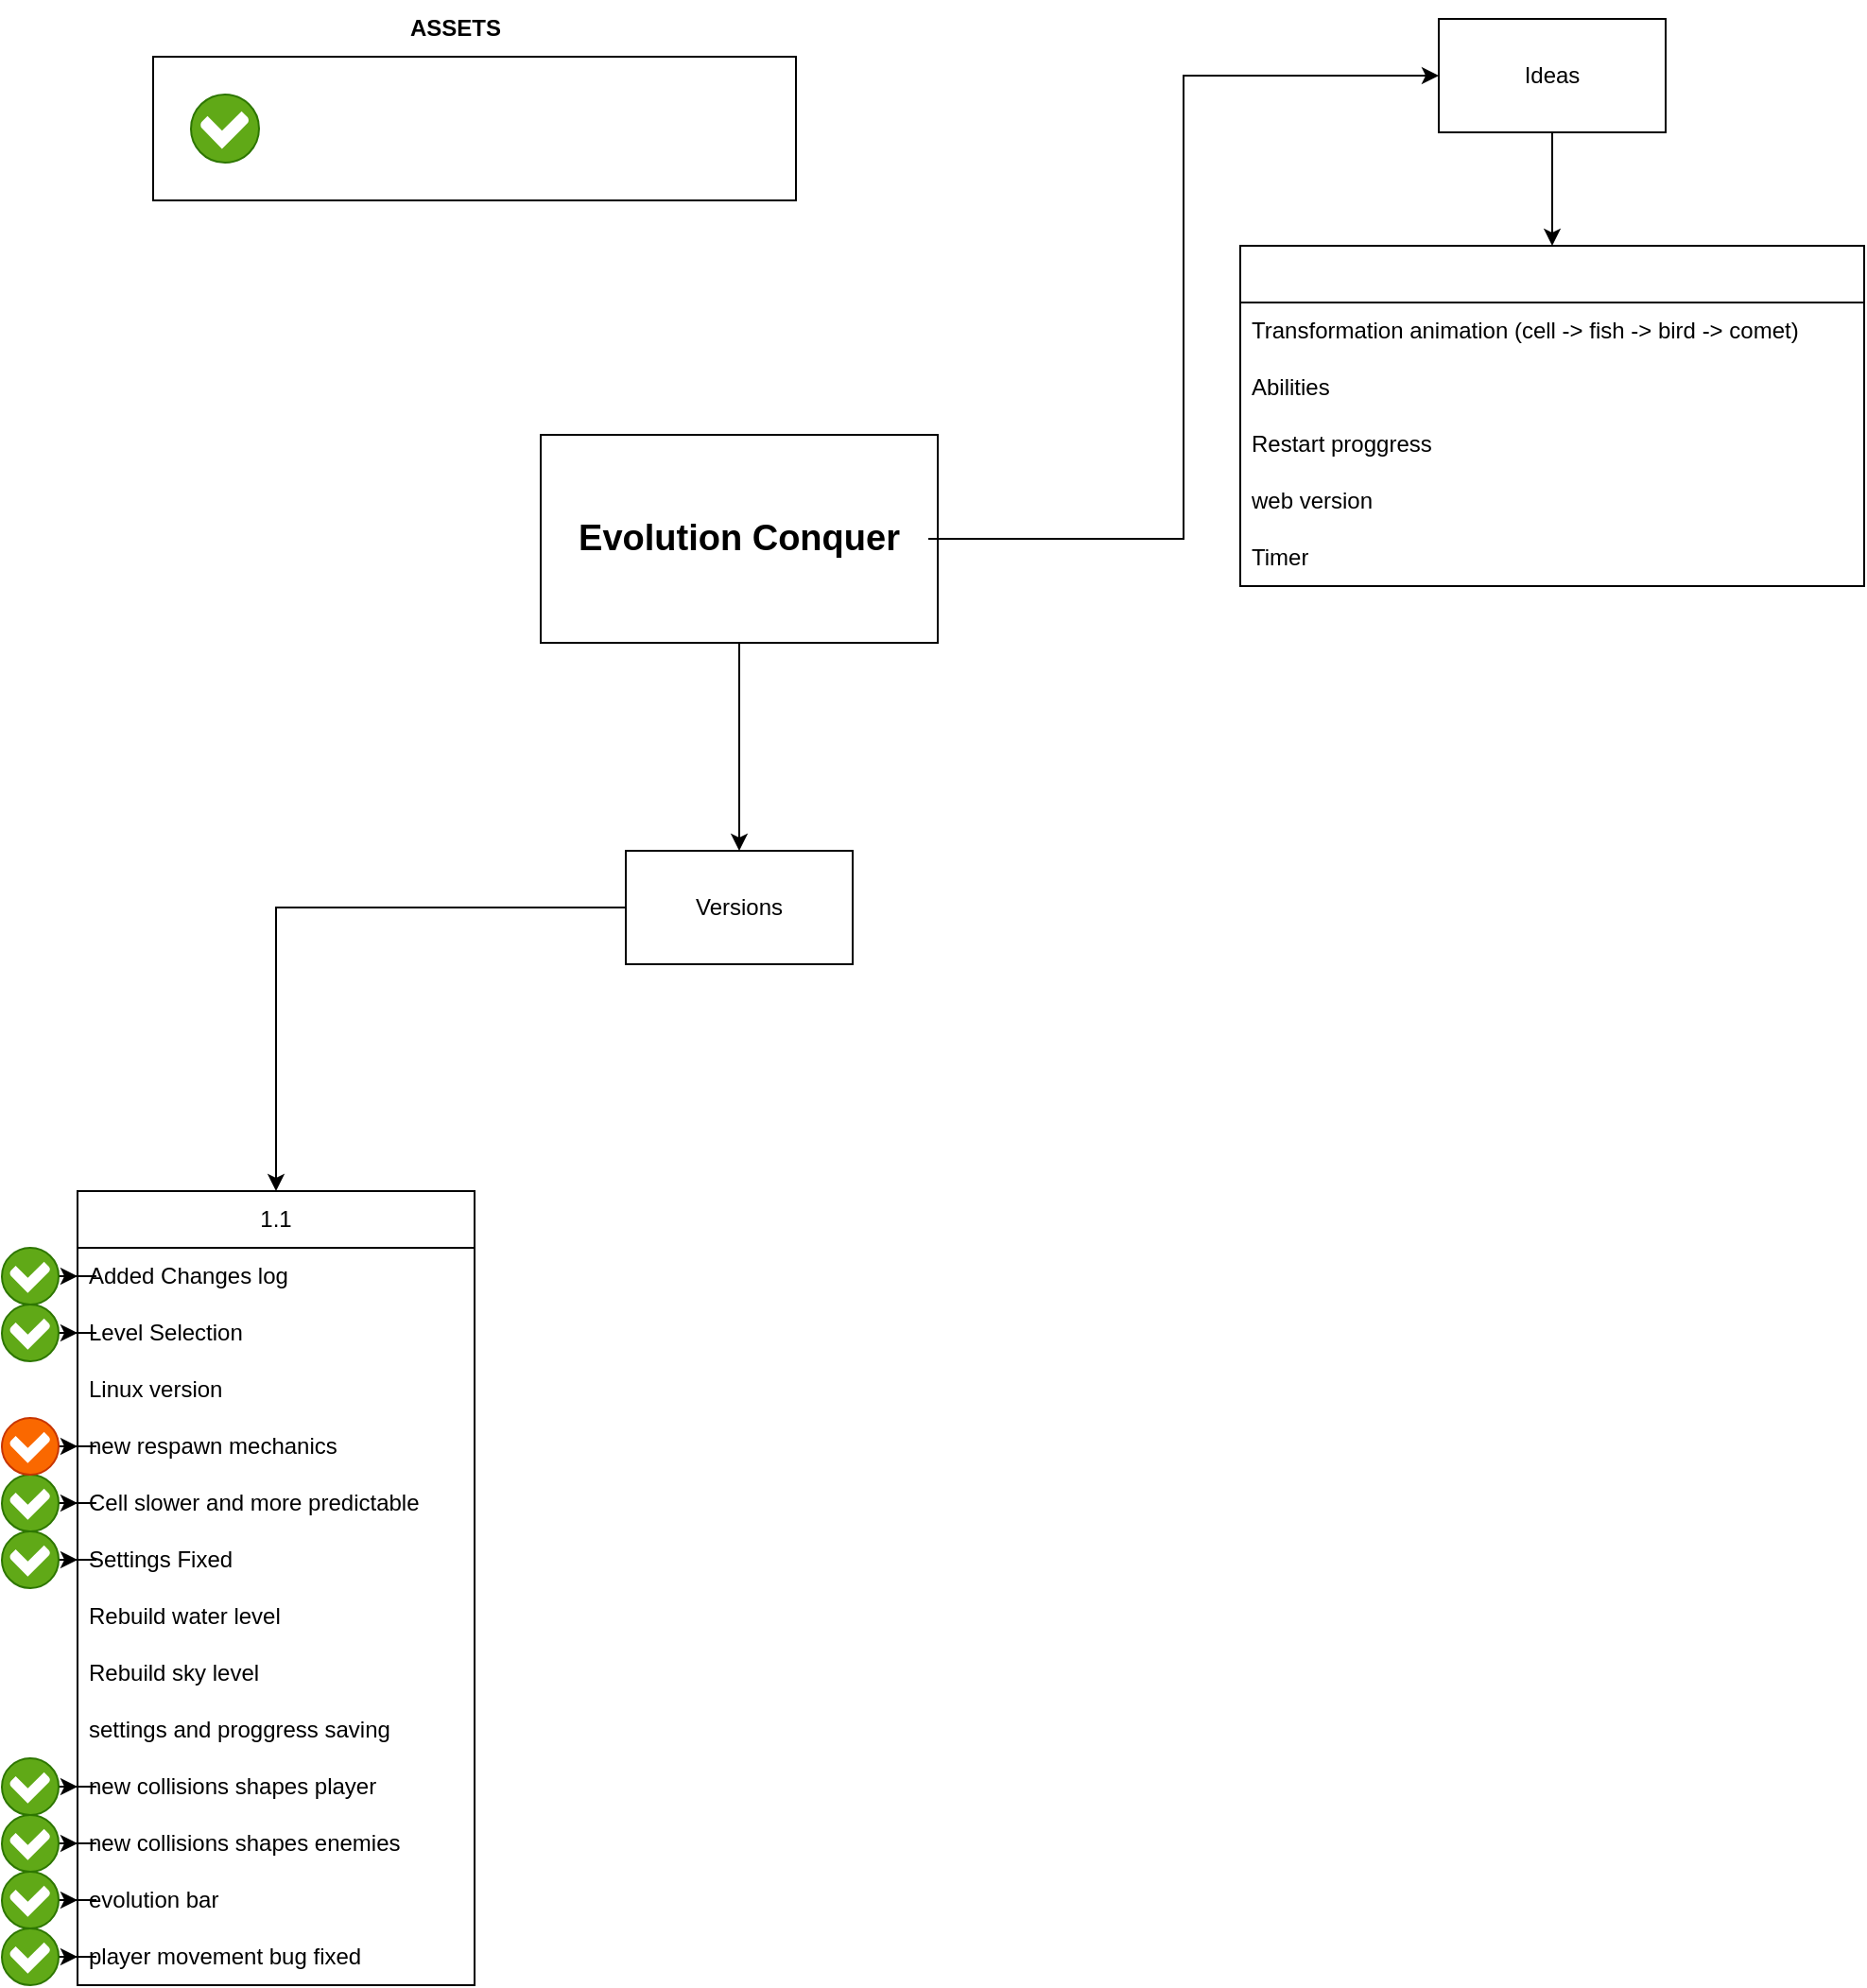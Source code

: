 <mxfile version="24.6.4" type="device">
  <diagram name="Page-1" id="LO-FXDnCTLfh1SitMYJr">
    <mxGraphModel dx="1687" dy="994" grid="1" gridSize="10" guides="1" tooltips="1" connect="1" arrows="1" fold="1" page="1" pageScale="1" pageWidth="827" pageHeight="1169" background="none" math="0" shadow="0">
      <root>
        <mxCell id="0" />
        <mxCell id="1" parent="0" />
        <mxCell id="ay1g0kjAbWWVGsq-Eku0-4" value="" style="rounded=0;whiteSpace=wrap;html=1;" parent="1" vertex="1">
          <mxGeometry x="170" y="40" width="340" height="76" as="geometry" />
        </mxCell>
        <mxCell id="ay1g0kjAbWWVGsq-Eku0-2" value="" style="rounded=0;whiteSpace=wrap;html=1;" parent="1" vertex="1">
          <mxGeometry x="375" y="240" width="210" height="110" as="geometry" />
        </mxCell>
        <mxCell id="ay1g0kjAbWWVGsq-Eku0-7" style="edgeStyle=orthogonalEdgeStyle;rounded=0;orthogonalLoop=1;jettySize=auto;html=1;" parent="1" source="ay1g0kjAbWWVGsq-Eku0-1" edge="1">
          <mxGeometry relative="1" as="geometry">
            <mxPoint x="480.0" y="460" as="targetPoint" />
          </mxGeometry>
        </mxCell>
        <mxCell id="ay1g0kjAbWWVGsq-Eku0-31" style="edgeStyle=orthogonalEdgeStyle;rounded=0;orthogonalLoop=1;jettySize=auto;html=1;entryX=0;entryY=0.5;entryDx=0;entryDy=0;" parent="1" source="ay1g0kjAbWWVGsq-Eku0-1" target="ay1g0kjAbWWVGsq-Eku0-30" edge="1">
          <mxGeometry relative="1" as="geometry" />
        </mxCell>
        <mxCell id="ay1g0kjAbWWVGsq-Eku0-1" value="Evolution Conquer" style="text;html=1;align=center;verticalAlign=middle;whiteSpace=wrap;rounded=0;fontStyle=1;fontSize=19;" parent="1" vertex="1">
          <mxGeometry x="380" y="240" width="200" height="110" as="geometry" />
        </mxCell>
        <mxCell id="ay1g0kjAbWWVGsq-Eku0-3" value="" style="shadow=0;dashed=0;html=1;strokeColor=#2D7600;fillColor=#60a917;labelPosition=center;verticalLabelPosition=bottom;verticalAlign=top;align=center;outlineConnect=0;shape=mxgraph.veeam.checked;fontColor=#ffffff;" parent="1" vertex="1">
          <mxGeometry x="190" y="60" width="36" height="36" as="geometry" />
        </mxCell>
        <mxCell id="ay1g0kjAbWWVGsq-Eku0-6" value="ASSETS" style="text;html=1;align=center;verticalAlign=middle;whiteSpace=wrap;rounded=0;fontStyle=1" parent="1" vertex="1">
          <mxGeometry x="300" y="10" width="60" height="30" as="geometry" />
        </mxCell>
        <mxCell id="ay1g0kjAbWWVGsq-Eku0-9" style="edgeStyle=orthogonalEdgeStyle;rounded=0;orthogonalLoop=1;jettySize=auto;html=1;exitX=0;exitY=0.5;exitDx=0;exitDy=0;entryX=0.5;entryY=0;entryDx=0;entryDy=0;" parent="1" source="ay1g0kjAbWWVGsq-Eku0-8" target="ay1g0kjAbWWVGsq-Eku0-10" edge="1">
          <mxGeometry relative="1" as="geometry">
            <mxPoint x="160" y="640" as="targetPoint" />
          </mxGeometry>
        </mxCell>
        <mxCell id="ay1g0kjAbWWVGsq-Eku0-8" value="Versions" style="rounded=0;whiteSpace=wrap;html=1;" parent="1" vertex="1">
          <mxGeometry x="420" y="460" width="120" height="60" as="geometry" />
        </mxCell>
        <mxCell id="ay1g0kjAbWWVGsq-Eku0-10" value="1.1" style="swimlane;fontStyle=0;childLayout=stackLayout;horizontal=1;startSize=30;horizontalStack=0;resizeParent=1;resizeParentMax=0;resizeLast=0;collapsible=1;marginBottom=0;whiteSpace=wrap;html=1;" parent="1" vertex="1">
          <mxGeometry x="130" y="640" width="210" height="420" as="geometry" />
        </mxCell>
        <mxCell id="ay1g0kjAbWWVGsq-Eku0-11" value="Added Changes log" style="text;strokeColor=none;fillColor=none;align=left;verticalAlign=middle;spacingLeft=4;spacingRight=4;overflow=hidden;points=[[0,0.5],[1,0.5]];portConstraint=eastwest;rotatable=0;whiteSpace=wrap;html=1;" parent="ay1g0kjAbWWVGsq-Eku0-10" vertex="1">
          <mxGeometry y="30" width="210" height="30" as="geometry" />
        </mxCell>
        <mxCell id="ay1g0kjAbWWVGsq-Eku0-12" value="Level Selection" style="text;strokeColor=none;fillColor=none;align=left;verticalAlign=middle;spacingLeft=4;spacingRight=4;overflow=hidden;points=[[0,0.5],[1,0.5]];portConstraint=eastwest;rotatable=0;whiteSpace=wrap;html=1;" parent="ay1g0kjAbWWVGsq-Eku0-10" vertex="1">
          <mxGeometry y="60" width="210" height="30" as="geometry" />
        </mxCell>
        <mxCell id="ay1g0kjAbWWVGsq-Eku0-13" value="Linux version" style="text;strokeColor=none;fillColor=none;align=left;verticalAlign=middle;spacingLeft=4;spacingRight=4;overflow=hidden;points=[[0,0.5],[1,0.5]];portConstraint=eastwest;rotatable=0;whiteSpace=wrap;html=1;" parent="ay1g0kjAbWWVGsq-Eku0-10" vertex="1">
          <mxGeometry y="90" width="210" height="30" as="geometry" />
        </mxCell>
        <mxCell id="ay1g0kjAbWWVGsq-Eku0-14" value="new respawn mechanics" style="text;strokeColor=none;fillColor=none;align=left;verticalAlign=middle;spacingLeft=4;spacingRight=4;overflow=hidden;points=[[0,0.5],[1,0.5]];portConstraint=eastwest;rotatable=0;whiteSpace=wrap;html=1;" parent="ay1g0kjAbWWVGsq-Eku0-10" vertex="1">
          <mxGeometry y="120" width="210" height="30" as="geometry" />
        </mxCell>
        <mxCell id="ay1g0kjAbWWVGsq-Eku0-15" value="Cell slower and more predictable" style="text;strokeColor=none;fillColor=none;align=left;verticalAlign=middle;spacingLeft=4;spacingRight=4;overflow=hidden;points=[[0,0.5],[1,0.5]];portConstraint=eastwest;rotatable=0;whiteSpace=wrap;html=1;" parent="ay1g0kjAbWWVGsq-Eku0-10" vertex="1">
          <mxGeometry y="150" width="210" height="30" as="geometry" />
        </mxCell>
        <mxCell id="ay1g0kjAbWWVGsq-Eku0-16" value="Settings Fixed" style="text;strokeColor=none;fillColor=none;align=left;verticalAlign=middle;spacingLeft=4;spacingRight=4;overflow=hidden;points=[[0,0.5],[1,0.5]];portConstraint=eastwest;rotatable=0;whiteSpace=wrap;html=1;" parent="ay1g0kjAbWWVGsq-Eku0-10" vertex="1">
          <mxGeometry y="180" width="210" height="30" as="geometry" />
        </mxCell>
        <mxCell id="ay1g0kjAbWWVGsq-Eku0-17" value="Rebuild water level" style="text;strokeColor=none;fillColor=none;align=left;verticalAlign=middle;spacingLeft=4;spacingRight=4;overflow=hidden;points=[[0,0.5],[1,0.5]];portConstraint=eastwest;rotatable=0;whiteSpace=wrap;html=1;" parent="ay1g0kjAbWWVGsq-Eku0-10" vertex="1">
          <mxGeometry y="210" width="210" height="30" as="geometry" />
        </mxCell>
        <mxCell id="ay1g0kjAbWWVGsq-Eku0-18" value="Rebuild sky level" style="text;strokeColor=none;fillColor=none;align=left;verticalAlign=middle;spacingLeft=4;spacingRight=4;overflow=hidden;points=[[0,0.5],[1,0.5]];portConstraint=eastwest;rotatable=0;whiteSpace=wrap;html=1;" parent="ay1g0kjAbWWVGsq-Eku0-10" vertex="1">
          <mxGeometry y="240" width="210" height="30" as="geometry" />
        </mxCell>
        <mxCell id="ay1g0kjAbWWVGsq-Eku0-19" value="settings and proggress saving" style="text;strokeColor=none;fillColor=none;align=left;verticalAlign=middle;spacingLeft=4;spacingRight=4;overflow=hidden;points=[[0,0.5],[1,0.5]];portConstraint=eastwest;rotatable=0;whiteSpace=wrap;html=1;" parent="ay1g0kjAbWWVGsq-Eku0-10" vertex="1">
          <mxGeometry y="270" width="210" height="30" as="geometry" />
        </mxCell>
        <mxCell id="ay1g0kjAbWWVGsq-Eku0-20" value="new collisions shapes player" style="text;strokeColor=none;fillColor=none;align=left;verticalAlign=middle;spacingLeft=4;spacingRight=4;overflow=hidden;points=[[0,0.5],[1,0.5]];portConstraint=eastwest;rotatable=0;whiteSpace=wrap;html=1;" parent="ay1g0kjAbWWVGsq-Eku0-10" vertex="1">
          <mxGeometry y="300" width="210" height="30" as="geometry" />
        </mxCell>
        <mxCell id="ay1g0kjAbWWVGsq-Eku0-21" value="new collisions shapes enemies" style="text;strokeColor=none;fillColor=none;align=left;verticalAlign=middle;spacingLeft=4;spacingRight=4;overflow=hidden;points=[[0,0.5],[1,0.5]];portConstraint=eastwest;rotatable=0;whiteSpace=wrap;html=1;" parent="ay1g0kjAbWWVGsq-Eku0-10" vertex="1">
          <mxGeometry y="330" width="210" height="30" as="geometry" />
        </mxCell>
        <mxCell id="ay1g0kjAbWWVGsq-Eku0-22" value="evolution bar" style="text;strokeColor=none;fillColor=none;align=left;verticalAlign=middle;spacingLeft=4;spacingRight=4;overflow=hidden;points=[[0,0.5],[1,0.5]];portConstraint=eastwest;rotatable=0;whiteSpace=wrap;html=1;" parent="ay1g0kjAbWWVGsq-Eku0-10" vertex="1">
          <mxGeometry y="360" width="210" height="30" as="geometry" />
        </mxCell>
        <mxCell id="pFRi8MqsUdOJGWQrqxk0-6" value="player movement bug fixed" style="text;strokeColor=none;fillColor=none;align=left;verticalAlign=middle;spacingLeft=4;spacingRight=4;overflow=hidden;points=[[0,0.5],[1,0.5]];portConstraint=eastwest;rotatable=0;whiteSpace=wrap;html=1;" parent="ay1g0kjAbWWVGsq-Eku0-10" vertex="1">
          <mxGeometry y="390" width="210" height="30" as="geometry" />
        </mxCell>
        <mxCell id="ay1g0kjAbWWVGsq-Eku0-24" style="edgeStyle=orthogonalEdgeStyle;rounded=0;orthogonalLoop=1;jettySize=auto;html=1;entryX=0;entryY=0.5;entryDx=0;entryDy=0;" parent="1" source="ay1g0kjAbWWVGsq-Eku0-23" target="ay1g0kjAbWWVGsq-Eku0-11" edge="1">
          <mxGeometry relative="1" as="geometry" />
        </mxCell>
        <mxCell id="ay1g0kjAbWWVGsq-Eku0-23" value="" style="shadow=0;dashed=0;html=1;strokeColor=#2D7600;fillColor=#60a917;labelPosition=center;verticalLabelPosition=bottom;verticalAlign=top;align=center;outlineConnect=0;shape=mxgraph.veeam.checked;fontColor=#ffffff;" parent="1" vertex="1">
          <mxGeometry x="90" y="670" width="30" height="30" as="geometry" />
        </mxCell>
        <mxCell id="ay1g0kjAbWWVGsq-Eku0-26" style="edgeStyle=orthogonalEdgeStyle;rounded=0;orthogonalLoop=1;jettySize=auto;html=1;entryX=0;entryY=0.5;entryDx=0;entryDy=0;" parent="1" source="ay1g0kjAbWWVGsq-Eku0-25" target="ay1g0kjAbWWVGsq-Eku0-12" edge="1">
          <mxGeometry relative="1" as="geometry" />
        </mxCell>
        <mxCell id="ay1g0kjAbWWVGsq-Eku0-25" value="" style="shadow=0;dashed=0;html=1;strokeColor=#2D7600;fillColor=#60a917;labelPosition=center;verticalLabelPosition=bottom;verticalAlign=top;align=center;outlineConnect=0;shape=mxgraph.veeam.checked;fontColor=#ffffff;" parent="1" vertex="1">
          <mxGeometry x="90" y="700" width="30" height="30" as="geometry" />
        </mxCell>
        <mxCell id="ay1g0kjAbWWVGsq-Eku0-28" style="edgeStyle=orthogonalEdgeStyle;rounded=0;orthogonalLoop=1;jettySize=auto;html=1;entryX=0;entryY=0.5;entryDx=0;entryDy=0;" parent="1" source="ay1g0kjAbWWVGsq-Eku0-27" target="ay1g0kjAbWWVGsq-Eku0-20" edge="1">
          <mxGeometry relative="1" as="geometry" />
        </mxCell>
        <mxCell id="ay1g0kjAbWWVGsq-Eku0-27" value="" style="shadow=0;dashed=0;html=1;strokeColor=#2D7600;fillColor=#60a917;labelPosition=center;verticalLabelPosition=bottom;verticalAlign=top;align=center;outlineConnect=0;shape=mxgraph.veeam.checked;fontColor=#ffffff;" parent="1" vertex="1">
          <mxGeometry x="90" y="940" width="30" height="30" as="geometry" />
        </mxCell>
        <mxCell id="ay1g0kjAbWWVGsq-Eku0-45" style="edgeStyle=orthogonalEdgeStyle;rounded=0;orthogonalLoop=1;jettySize=auto;html=1;entryX=0.5;entryY=0;entryDx=0;entryDy=0;" parent="1" source="ay1g0kjAbWWVGsq-Eku0-30" target="ay1g0kjAbWWVGsq-Eku0-32" edge="1">
          <mxGeometry relative="1" as="geometry" />
        </mxCell>
        <mxCell id="ay1g0kjAbWWVGsq-Eku0-30" value="Ideas" style="rounded=0;whiteSpace=wrap;html=1;" parent="1" vertex="1">
          <mxGeometry x="850" y="20" width="120" height="60" as="geometry" />
        </mxCell>
        <mxCell id="ay1g0kjAbWWVGsq-Eku0-32" value="" style="swimlane;fontStyle=0;childLayout=stackLayout;horizontal=1;startSize=30;horizontalStack=0;resizeParent=1;resizeParentMax=0;resizeLast=0;collapsible=1;marginBottom=0;whiteSpace=wrap;html=1;" parent="1" vertex="1">
          <mxGeometry x="745" y="140" width="330" height="180" as="geometry" />
        </mxCell>
        <mxCell id="ay1g0kjAbWWVGsq-Eku0-33" value="Transformation animation (cell -&amp;gt; fish -&amp;gt; bird -&amp;gt; comet)" style="text;strokeColor=none;fillColor=none;align=left;verticalAlign=middle;spacingLeft=4;spacingRight=4;overflow=hidden;points=[[0,0.5],[1,0.5]];portConstraint=eastwest;rotatable=0;whiteSpace=wrap;html=1;" parent="ay1g0kjAbWWVGsq-Eku0-32" vertex="1">
          <mxGeometry y="30" width="330" height="30" as="geometry" />
        </mxCell>
        <mxCell id="ay1g0kjAbWWVGsq-Eku0-34" value="Abilities" style="text;strokeColor=none;fillColor=none;align=left;verticalAlign=middle;spacingLeft=4;spacingRight=4;overflow=hidden;points=[[0,0.5],[1,0.5]];portConstraint=eastwest;rotatable=0;whiteSpace=wrap;html=1;" parent="ay1g0kjAbWWVGsq-Eku0-32" vertex="1">
          <mxGeometry y="60" width="330" height="30" as="geometry" />
        </mxCell>
        <mxCell id="ay1g0kjAbWWVGsq-Eku0-46" value="Restart proggress" style="text;strokeColor=none;fillColor=none;align=left;verticalAlign=middle;spacingLeft=4;spacingRight=4;overflow=hidden;points=[[0,0.5],[1,0.5]];portConstraint=eastwest;rotatable=0;whiteSpace=wrap;html=1;" parent="ay1g0kjAbWWVGsq-Eku0-32" vertex="1">
          <mxGeometry y="90" width="330" height="30" as="geometry" />
        </mxCell>
        <mxCell id="pFRi8MqsUdOJGWQrqxk0-5" value="web version" style="text;strokeColor=none;fillColor=none;align=left;verticalAlign=middle;spacingLeft=4;spacingRight=4;overflow=hidden;points=[[0,0.5],[1,0.5]];portConstraint=eastwest;rotatable=0;whiteSpace=wrap;html=1;" parent="ay1g0kjAbWWVGsq-Eku0-32" vertex="1">
          <mxGeometry y="120" width="330" height="30" as="geometry" />
        </mxCell>
        <mxCell id="s8uJ8yfwLKf7DTUGWUfE-1" value="Timer" style="text;strokeColor=none;fillColor=none;align=left;verticalAlign=middle;spacingLeft=4;spacingRight=4;overflow=hidden;points=[[0,0.5],[1,0.5]];portConstraint=eastwest;rotatable=0;whiteSpace=wrap;html=1;" parent="ay1g0kjAbWWVGsq-Eku0-32" vertex="1">
          <mxGeometry y="150" width="330" height="30" as="geometry" />
        </mxCell>
        <mxCell id="pFRi8MqsUdOJGWQrqxk0-4" style="edgeStyle=orthogonalEdgeStyle;rounded=0;orthogonalLoop=1;jettySize=auto;html=1;entryX=0;entryY=0.5;entryDx=0;entryDy=0;" parent="1" source="pFRi8MqsUdOJGWQrqxk0-1" target="ay1g0kjAbWWVGsq-Eku0-15" edge="1">
          <mxGeometry relative="1" as="geometry" />
        </mxCell>
        <mxCell id="pFRi8MqsUdOJGWQrqxk0-1" value="" style="shadow=0;dashed=0;html=1;strokeColor=#2D7600;fillColor=#60a917;labelPosition=center;verticalLabelPosition=bottom;verticalAlign=top;align=center;outlineConnect=0;shape=mxgraph.veeam.checked;fontColor=#ffffff;" parent="1" vertex="1">
          <mxGeometry x="90" y="790" width="30" height="30" as="geometry" />
        </mxCell>
        <mxCell id="pFRi8MqsUdOJGWQrqxk0-8" style="edgeStyle=orthogonalEdgeStyle;rounded=0;orthogonalLoop=1;jettySize=auto;html=1;entryX=0;entryY=0.5;entryDx=0;entryDy=0;" parent="1" source="pFRi8MqsUdOJGWQrqxk0-7" target="pFRi8MqsUdOJGWQrqxk0-6" edge="1">
          <mxGeometry relative="1" as="geometry" />
        </mxCell>
        <mxCell id="pFRi8MqsUdOJGWQrqxk0-7" value="" style="shadow=0;dashed=0;html=1;strokeColor=#2D7600;fillColor=#60a917;labelPosition=center;verticalLabelPosition=bottom;verticalAlign=top;align=center;outlineConnect=0;shape=mxgraph.veeam.checked;fontColor=#ffffff;" parent="1" vertex="1">
          <mxGeometry x="90" y="1030" width="30" height="30" as="geometry" />
        </mxCell>
        <mxCell id="s8uJ8yfwLKf7DTUGWUfE-3" style="edgeStyle=orthogonalEdgeStyle;rounded=0;orthogonalLoop=1;jettySize=auto;html=1;" parent="1" source="s8uJ8yfwLKf7DTUGWUfE-2" target="ay1g0kjAbWWVGsq-Eku0-22" edge="1">
          <mxGeometry relative="1" as="geometry" />
        </mxCell>
        <mxCell id="s8uJ8yfwLKf7DTUGWUfE-2" value="" style="shadow=0;dashed=0;html=1;strokeColor=#2D7600;fillColor=#60a917;labelPosition=center;verticalLabelPosition=bottom;verticalAlign=top;align=center;outlineConnect=0;shape=mxgraph.veeam.checked;fontColor=#ffffff;" parent="1" vertex="1">
          <mxGeometry x="90" y="1000" width="30" height="30" as="geometry" />
        </mxCell>
        <mxCell id="s8uJ8yfwLKf7DTUGWUfE-5" style="edgeStyle=orthogonalEdgeStyle;rounded=0;orthogonalLoop=1;jettySize=auto;html=1;" parent="1" source="s8uJ8yfwLKf7DTUGWUfE-4" target="ay1g0kjAbWWVGsq-Eku0-21" edge="1">
          <mxGeometry relative="1" as="geometry" />
        </mxCell>
        <mxCell id="s8uJ8yfwLKf7DTUGWUfE-4" value="" style="shadow=0;dashed=0;html=1;strokeColor=#2D7600;fillColor=#60a917;labelPosition=center;verticalLabelPosition=bottom;verticalAlign=top;align=center;outlineConnect=0;shape=mxgraph.veeam.checked;fontColor=#ffffff;" parent="1" vertex="1">
          <mxGeometry x="90" y="970" width="30" height="30" as="geometry" />
        </mxCell>
        <mxCell id="plVSzFpOTiDrOdCnOxGK-2" style="edgeStyle=orthogonalEdgeStyle;rounded=0;orthogonalLoop=1;jettySize=auto;html=1;" edge="1" parent="1" source="plVSzFpOTiDrOdCnOxGK-1" target="ay1g0kjAbWWVGsq-Eku0-16">
          <mxGeometry relative="1" as="geometry" />
        </mxCell>
        <mxCell id="plVSzFpOTiDrOdCnOxGK-1" value="" style="shadow=0;dashed=0;html=1;strokeColor=#2D7600;fillColor=#60a917;labelPosition=center;verticalLabelPosition=bottom;verticalAlign=top;align=center;outlineConnect=0;shape=mxgraph.veeam.checked;fontColor=#ffffff;" vertex="1" parent="1">
          <mxGeometry x="90" y="820" width="30" height="30" as="geometry" />
        </mxCell>
        <mxCell id="plVSzFpOTiDrOdCnOxGK-6" style="edgeStyle=orthogonalEdgeStyle;rounded=0;orthogonalLoop=1;jettySize=auto;html=1;" edge="1" parent="1" source="plVSzFpOTiDrOdCnOxGK-5" target="ay1g0kjAbWWVGsq-Eku0-14">
          <mxGeometry relative="1" as="geometry" />
        </mxCell>
        <mxCell id="plVSzFpOTiDrOdCnOxGK-5" value="" style="shadow=0;dashed=0;html=1;strokeColor=#C73500;fillColor=#fa6800;labelPosition=center;verticalLabelPosition=bottom;verticalAlign=top;align=center;outlineConnect=0;shape=mxgraph.veeam.checked;fontColor=#000000;" vertex="1" parent="1">
          <mxGeometry x="90" y="760" width="30" height="30" as="geometry" />
        </mxCell>
      </root>
    </mxGraphModel>
  </diagram>
</mxfile>
